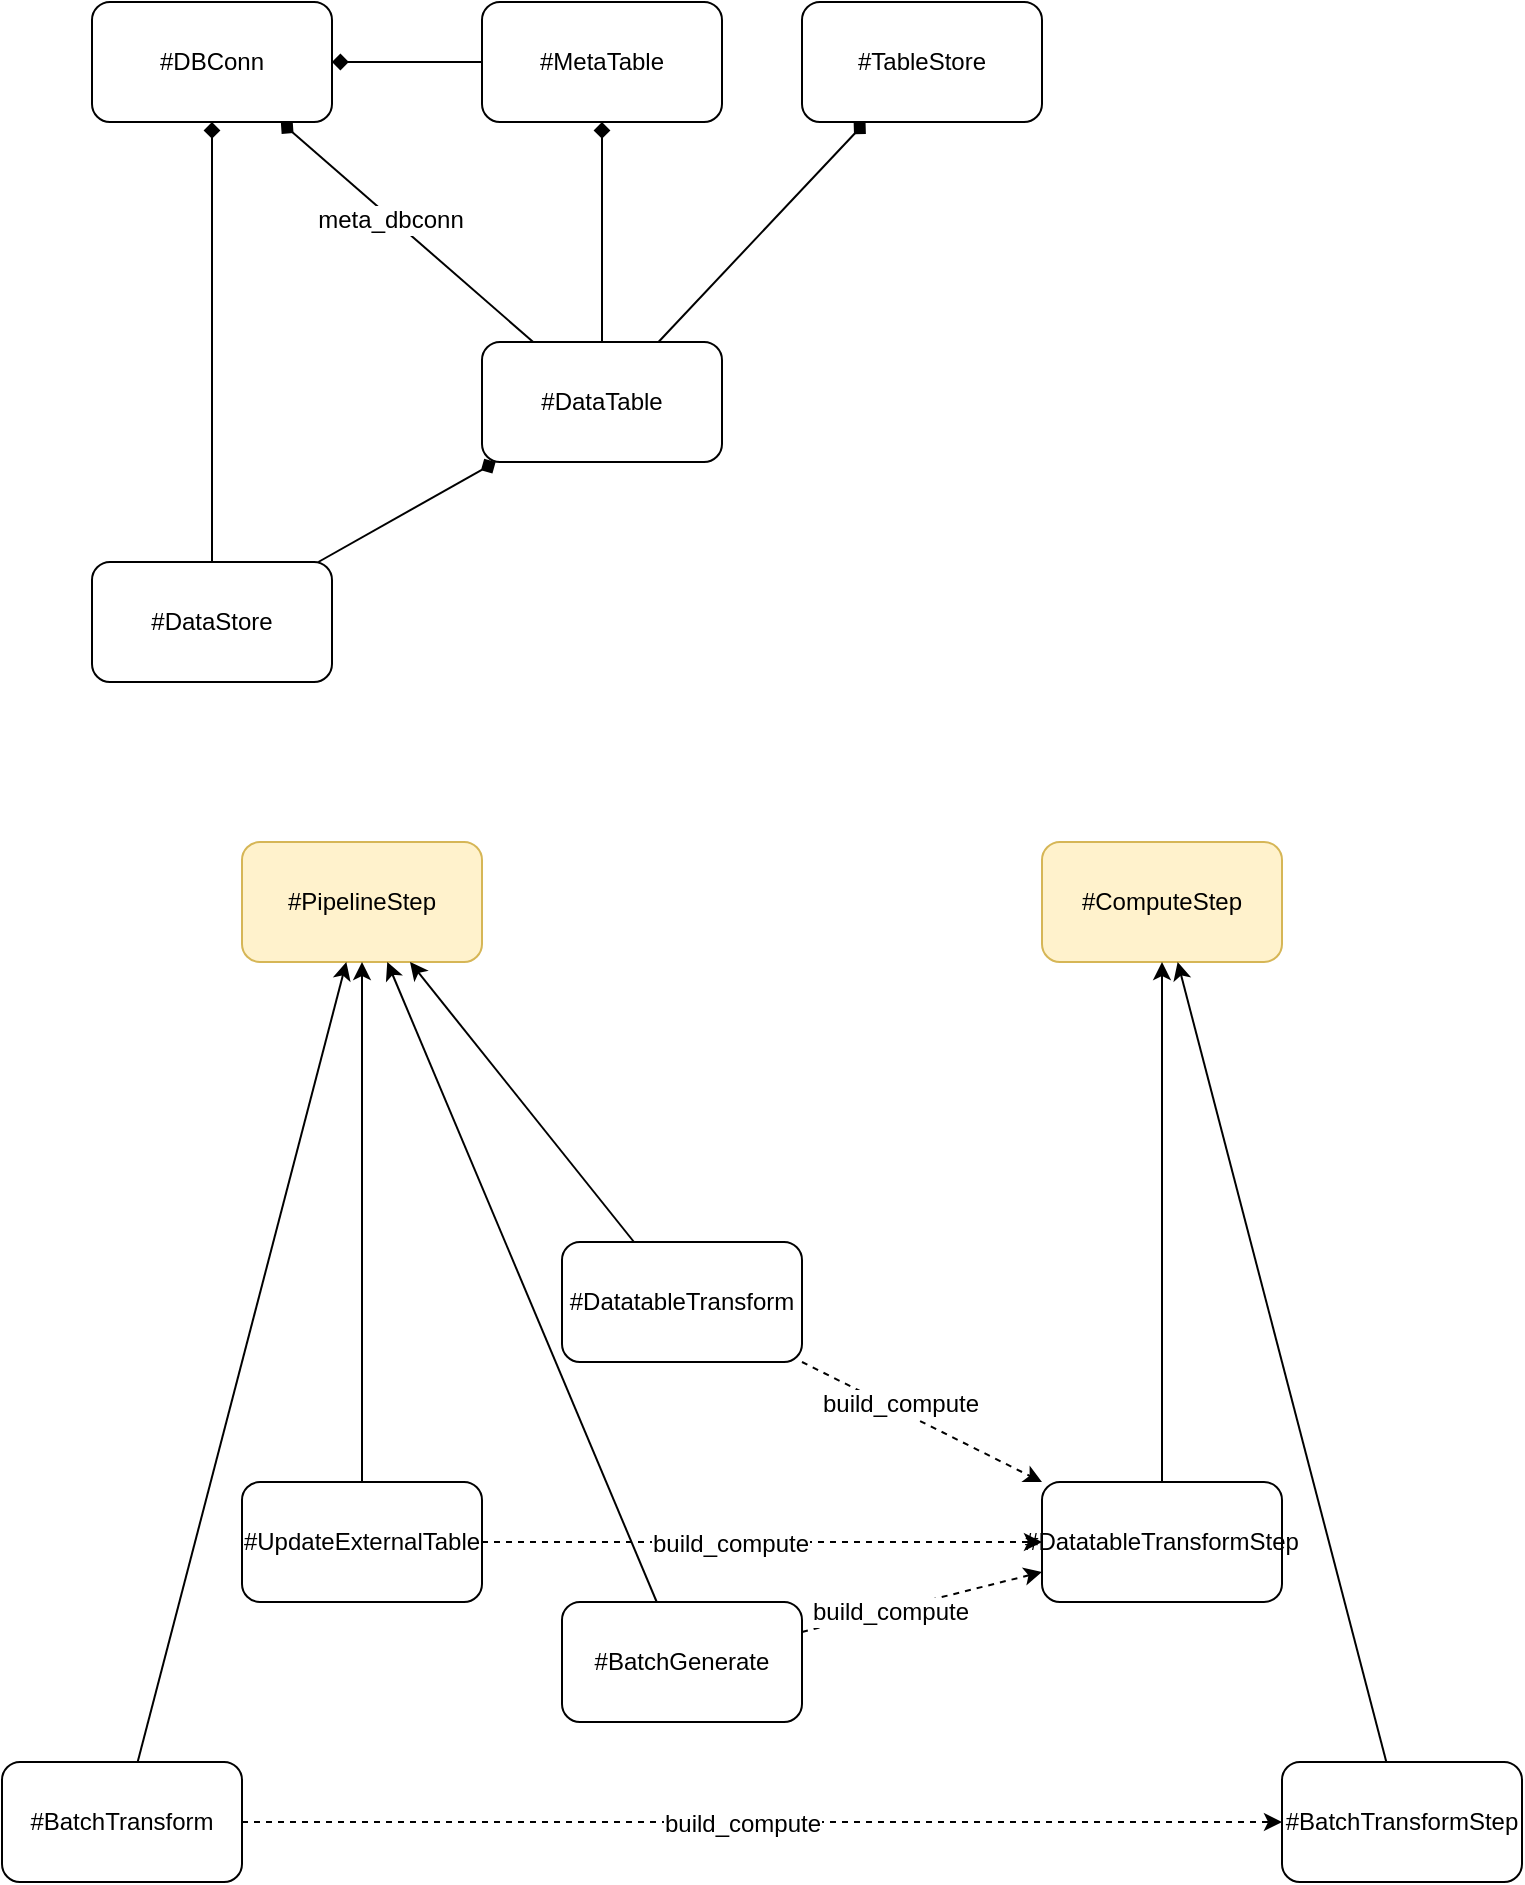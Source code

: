<mxfile>
    <diagram id="680uwpuYkj8ZMehc0VYk" name="Page-2">
        <mxGraphModel dx="1227" dy="1904" grid="1" gridSize="10" guides="1" tooltips="1" connect="1" arrows="1" fold="1" page="1" pageScale="1" pageWidth="850" pageHeight="1100" math="0" shadow="0">
            <root>
                <mxCell id="ur8WBRzY9eALHr9f39F1-0"/>
                <mxCell id="ur8WBRzY9eALHr9f39F1-1" parent="ur8WBRzY9eALHr9f39F1-0"/>
                <mxCell id="ur8WBRzY9eALHr9f39F1-2" value="&lt;div style=&quot;font-size: 12px; line-height: 19px;&quot;&gt;&lt;div style=&quot;line-height: 19px; font-size: 12px;&quot;&gt;&lt;span style=&quot;font-size: 12px;&quot;&gt;#PipelineStep&lt;/span&gt;&lt;/div&gt;&lt;/div&gt;" style="rounded=1;whiteSpace=wrap;html=1;labelBackgroundColor=none;fillColor=#fff2cc;strokeColor=#d6b656;fontColor=default;fontFamily=Helvetica;fontSize=12;" parent="ur8WBRzY9eALHr9f39F1-1" vertex="1">
                    <mxGeometry x="165" y="260" width="120" height="60" as="geometry"/>
                </mxCell>
                <mxCell id="ur8WBRzY9eALHr9f39F1-4" style="edgeStyle=none;html=1;fontColor=default;" parent="ur8WBRzY9eALHr9f39F1-1" source="ur8WBRzY9eALHr9f39F1-3" target="ur8WBRzY9eALHr9f39F1-2" edge="1">
                    <mxGeometry relative="1" as="geometry"/>
                </mxCell>
                <mxCell id="ur8WBRzY9eALHr9f39F1-21" style="edgeStyle=none;html=1;fontColor=default;dashed=1;" parent="ur8WBRzY9eALHr9f39F1-1" source="ur8WBRzY9eALHr9f39F1-3" target="ur8WBRzY9eALHr9f39F1-8" edge="1">
                    <mxGeometry relative="1" as="geometry"/>
                </mxCell>
                <mxCell id="ur8WBRzY9eALHr9f39F1-25" value="build_compute" style="edgeLabel;html=1;align=center;verticalAlign=middle;resizable=0;points=[];fontSize=12;fontFamily=Helvetica;fontColor=default;" parent="ur8WBRzY9eALHr9f39F1-21" vertex="1" connectable="0">
                    <mxGeometry x="-0.114" y="-1" relative="1" as="geometry">
                        <mxPoint as="offset"/>
                    </mxGeometry>
                </mxCell>
                <mxCell id="ur8WBRzY9eALHr9f39F1-3" value="&lt;div style=&quot;font-size: 12px; line-height: 19px;&quot;&gt;&lt;span style=&quot;font-size: 12px;&quot;&gt;#&lt;/span&gt;&lt;span style=&quot;font-size: 12px;&quot;&gt;UpdateExternalTable&lt;/span&gt;&lt;/div&gt;" style="rounded=1;whiteSpace=wrap;html=1;labelBackgroundColor=none;fontColor=default;fontStyle=0;fontSize=12;fontFamily=Helvetica;" parent="ur8WBRzY9eALHr9f39F1-1" vertex="1">
                    <mxGeometry x="165" y="580" width="120" height="60" as="geometry"/>
                </mxCell>
                <mxCell id="ur8WBRzY9eALHr9f39F1-6" style="edgeStyle=none;html=1;fontColor=default;" parent="ur8WBRzY9eALHr9f39F1-1" source="ur8WBRzY9eALHr9f39F1-5" target="ur8WBRzY9eALHr9f39F1-2" edge="1">
                    <mxGeometry relative="1" as="geometry"/>
                </mxCell>
                <mxCell id="ur8WBRzY9eALHr9f39F1-22" style="edgeStyle=none;html=1;fontColor=default;dashed=1;" parent="ur8WBRzY9eALHr9f39F1-1" source="ur8WBRzY9eALHr9f39F1-5" target="ur8WBRzY9eALHr9f39F1-8" edge="1">
                    <mxGeometry relative="1" as="geometry"/>
                </mxCell>
                <mxCell id="ur8WBRzY9eALHr9f39F1-24" value="build_compute" style="edgeLabel;html=1;align=center;verticalAlign=middle;resizable=0;points=[];fontSize=12;fontFamily=Helvetica;fontColor=default;" parent="ur8WBRzY9eALHr9f39F1-22" vertex="1" connectable="0">
                    <mxGeometry x="-0.22" y="3" relative="1" as="geometry">
                        <mxPoint as="offset"/>
                    </mxGeometry>
                </mxCell>
                <mxCell id="ur8WBRzY9eALHr9f39F1-5" value="#DatatableTransform" style="rounded=1;whiteSpace=wrap;html=1;labelBackgroundColor=none;fontColor=default;" parent="ur8WBRzY9eALHr9f39F1-1" vertex="1">
                    <mxGeometry x="325" y="460" width="120" height="60" as="geometry"/>
                </mxCell>
                <mxCell id="ur8WBRzY9eALHr9f39F1-7" value="#ComputeStep" style="rounded=1;whiteSpace=wrap;html=1;labelBackgroundColor=none;fillColor=#fff2cc;strokeColor=#d6b656;" parent="ur8WBRzY9eALHr9f39F1-1" vertex="1">
                    <mxGeometry x="565" y="260" width="120" height="60" as="geometry"/>
                </mxCell>
                <mxCell id="ur8WBRzY9eALHr9f39F1-9" style="edgeStyle=none;html=1;fontColor=default;" parent="ur8WBRzY9eALHr9f39F1-1" source="ur8WBRzY9eALHr9f39F1-8" target="ur8WBRzY9eALHr9f39F1-7" edge="1">
                    <mxGeometry relative="1" as="geometry"/>
                </mxCell>
                <mxCell id="ur8WBRzY9eALHr9f39F1-8" value="#DatatableTransformStep" style="rounded=1;whiteSpace=wrap;html=1;labelBackgroundColor=none;fontColor=default;" parent="ur8WBRzY9eALHr9f39F1-1" vertex="1">
                    <mxGeometry x="565" y="580" width="120" height="60" as="geometry"/>
                </mxCell>
                <mxCell id="ur8WBRzY9eALHr9f39F1-11" style="edgeStyle=none;html=1;fontColor=default;" parent="ur8WBRzY9eALHr9f39F1-1" source="ur8WBRzY9eALHr9f39F1-10" target="ur8WBRzY9eALHr9f39F1-2" edge="1">
                    <mxGeometry relative="1" as="geometry"/>
                </mxCell>
                <mxCell id="ur8WBRzY9eALHr9f39F1-14" style="edgeStyle=none;html=1;fontColor=default;dashed=1;" parent="ur8WBRzY9eALHr9f39F1-1" source="ur8WBRzY9eALHr9f39F1-10" target="ur8WBRzY9eALHr9f39F1-12" edge="1">
                    <mxGeometry relative="1" as="geometry"/>
                </mxCell>
                <mxCell id="ur8WBRzY9eALHr9f39F1-27" value="build_compute" style="edgeLabel;html=1;align=center;verticalAlign=middle;resizable=0;points=[];fontSize=12;fontFamily=Helvetica;fontColor=default;" parent="ur8WBRzY9eALHr9f39F1-14" vertex="1" connectable="0">
                    <mxGeometry x="-0.038" y="-1" relative="1" as="geometry">
                        <mxPoint as="offset"/>
                    </mxGeometry>
                </mxCell>
                <mxCell id="ur8WBRzY9eALHr9f39F1-10" value="#BatchTransform" style="rounded=1;whiteSpace=wrap;html=1;labelBackgroundColor=none;fontColor=default;" parent="ur8WBRzY9eALHr9f39F1-1" vertex="1">
                    <mxGeometry x="45" y="720" width="120" height="60" as="geometry"/>
                </mxCell>
                <mxCell id="ur8WBRzY9eALHr9f39F1-13" style="edgeStyle=none;html=1;fontColor=default;" parent="ur8WBRzY9eALHr9f39F1-1" source="ur8WBRzY9eALHr9f39F1-12" target="ur8WBRzY9eALHr9f39F1-7" edge="1">
                    <mxGeometry relative="1" as="geometry"/>
                </mxCell>
                <mxCell id="ur8WBRzY9eALHr9f39F1-12" value="#BatchTransformStep" style="rounded=1;whiteSpace=wrap;html=1;labelBackgroundColor=none;fontColor=default;" parent="ur8WBRzY9eALHr9f39F1-1" vertex="1">
                    <mxGeometry x="685" y="720" width="120" height="60" as="geometry"/>
                </mxCell>
                <mxCell id="ur8WBRzY9eALHr9f39F1-17" style="edgeStyle=none;html=1;fontColor=default;" parent="ur8WBRzY9eALHr9f39F1-1" source="ur8WBRzY9eALHr9f39F1-16" target="ur8WBRzY9eALHr9f39F1-2" edge="1">
                    <mxGeometry relative="1" as="geometry"/>
                </mxCell>
                <mxCell id="ur8WBRzY9eALHr9f39F1-20" style="edgeStyle=none;html=1;fontColor=default;dashed=1;" parent="ur8WBRzY9eALHr9f39F1-1" source="ur8WBRzY9eALHr9f39F1-16" target="ur8WBRzY9eALHr9f39F1-8" edge="1">
                    <mxGeometry relative="1" as="geometry"/>
                </mxCell>
                <mxCell id="ur8WBRzY9eALHr9f39F1-26" value="build_compute" style="edgeLabel;html=1;align=center;verticalAlign=middle;resizable=0;points=[];fontSize=12;fontFamily=Helvetica;fontColor=default;" parent="ur8WBRzY9eALHr9f39F1-20" vertex="1" connectable="0">
                    <mxGeometry x="-0.271" y="-1" relative="1" as="geometry">
                        <mxPoint as="offset"/>
                    </mxGeometry>
                </mxCell>
                <mxCell id="ur8WBRzY9eALHr9f39F1-16" value="#BatchGenerate" style="rounded=1;whiteSpace=wrap;html=1;labelBackgroundColor=none;fontColor=default;" parent="ur8WBRzY9eALHr9f39F1-1" vertex="1">
                    <mxGeometry x="325" y="640" width="120" height="60" as="geometry"/>
                </mxCell>
                <mxCell id="ur8WBRzY9eALHr9f39F1-29" style="edgeStyle=none;html=1;fontFamily=Helvetica;fontSize=12;fontColor=default;endArrow=diamond;endFill=1;strokeWidth=1;" parent="ur8WBRzY9eALHr9f39F1-1" source="ur8WBRzY9eALHr9f39F1-23" target="ur8WBRzY9eALHr9f39F1-28" edge="1">
                    <mxGeometry relative="1" as="geometry"/>
                </mxCell>
                <mxCell id="ur8WBRzY9eALHr9f39F1-30" value="meta_dbconn" style="edgeLabel;html=1;align=center;verticalAlign=middle;resizable=0;points=[];fontSize=12;fontFamily=Helvetica;fontColor=default;" parent="ur8WBRzY9eALHr9f39F1-29" vertex="1" connectable="0">
                    <mxGeometry x="0.121" y="1" relative="1" as="geometry">
                        <mxPoint as="offset"/>
                    </mxGeometry>
                </mxCell>
                <mxCell id="ur8WBRzY9eALHr9f39F1-32" style="edgeStyle=none;html=1;fontFamily=Helvetica;fontSize=12;fontColor=default;endArrow=diamond;endFill=1;strokeWidth=1;" parent="ur8WBRzY9eALHr9f39F1-1" source="ur8WBRzY9eALHr9f39F1-23" target="ur8WBRzY9eALHr9f39F1-31" edge="1">
                    <mxGeometry relative="1" as="geometry"/>
                </mxCell>
                <mxCell id="ur8WBRzY9eALHr9f39F1-34" style="edgeStyle=none;html=1;fontFamily=Helvetica;fontSize=12;fontColor=default;endArrow=diamond;endFill=1;strokeWidth=1;" parent="ur8WBRzY9eALHr9f39F1-1" source="ur8WBRzY9eALHr9f39F1-23" target="ur8WBRzY9eALHr9f39F1-33" edge="1">
                    <mxGeometry relative="1" as="geometry"/>
                </mxCell>
                <mxCell id="ur8WBRzY9eALHr9f39F1-23" value="#DataTable" style="rounded=1;whiteSpace=wrap;html=1;labelBackgroundColor=none;fontFamily=Helvetica;fontSize=12;fontColor=default;" parent="ur8WBRzY9eALHr9f39F1-1" vertex="1">
                    <mxGeometry x="285" y="10" width="120" height="60" as="geometry"/>
                </mxCell>
                <mxCell id="ur8WBRzY9eALHr9f39F1-28" value="#DBConn" style="rounded=1;whiteSpace=wrap;html=1;labelBackgroundColor=none;fontFamily=Helvetica;fontSize=12;fontColor=default;" parent="ur8WBRzY9eALHr9f39F1-1" vertex="1">
                    <mxGeometry x="90" y="-160" width="120" height="60" as="geometry"/>
                </mxCell>
                <mxCell id="ur8WBRzY9eALHr9f39F1-35" style="edgeStyle=none;html=1;fontFamily=Helvetica;fontSize=12;fontColor=default;endArrow=diamond;endFill=1;strokeWidth=1;" parent="ur8WBRzY9eALHr9f39F1-1" source="ur8WBRzY9eALHr9f39F1-31" target="ur8WBRzY9eALHr9f39F1-28" edge="1">
                    <mxGeometry relative="1" as="geometry"/>
                </mxCell>
                <mxCell id="ur8WBRzY9eALHr9f39F1-31" value="#MetaTable" style="rounded=1;whiteSpace=wrap;html=1;labelBackgroundColor=none;fontFamily=Helvetica;fontSize=12;fontColor=default;" parent="ur8WBRzY9eALHr9f39F1-1" vertex="1">
                    <mxGeometry x="285" y="-160" width="120" height="60" as="geometry"/>
                </mxCell>
                <mxCell id="ur8WBRzY9eALHr9f39F1-33" value="#TableStore" style="rounded=1;whiteSpace=wrap;html=1;labelBackgroundColor=none;fontFamily=Helvetica;fontSize=12;fontColor=default;" parent="ur8WBRzY9eALHr9f39F1-1" vertex="1">
                    <mxGeometry x="445" y="-160" width="120" height="60" as="geometry"/>
                </mxCell>
                <mxCell id="ur8WBRzY9eALHr9f39F1-37" style="edgeStyle=none;html=1;fontFamily=Helvetica;fontSize=12;fontColor=default;endArrow=diamond;endFill=1;strokeWidth=1;" parent="ur8WBRzY9eALHr9f39F1-1" source="ur8WBRzY9eALHr9f39F1-36" target="ur8WBRzY9eALHr9f39F1-28" edge="1">
                    <mxGeometry relative="1" as="geometry"/>
                </mxCell>
                <mxCell id="ur8WBRzY9eALHr9f39F1-38" style="edgeStyle=none;html=1;fontFamily=Helvetica;fontSize=12;fontColor=default;endArrow=diamond;endFill=1;strokeWidth=1;" parent="ur8WBRzY9eALHr9f39F1-1" source="ur8WBRzY9eALHr9f39F1-36" target="ur8WBRzY9eALHr9f39F1-23" edge="1">
                    <mxGeometry relative="1" as="geometry"/>
                </mxCell>
                <mxCell id="ur8WBRzY9eALHr9f39F1-36" value="#DataStore" style="rounded=1;whiteSpace=wrap;html=1;labelBackgroundColor=none;fontFamily=Helvetica;fontSize=12;fontColor=default;" parent="ur8WBRzY9eALHr9f39F1-1" vertex="1">
                    <mxGeometry x="90" y="120" width="120" height="60" as="geometry"/>
                </mxCell>
            </root>
        </mxGraphModel>
    </diagram>
    <diagram id="4cpcBgCK0zw-l1H84aH2" name="Page-1">
        <mxGraphModel dx="1227" dy="804" grid="1" gridSize="10" guides="1" tooltips="1" connect="1" arrows="1" fold="1" page="1" pageScale="1" pageWidth="827" pageHeight="1169" math="0" shadow="0">
            <root>
                <mxCell id="0"/>
                <mxCell id="9" value="Groups" style="locked=1;" parent="0"/>
                <mxCell id="10" value="Meta DB" style="whiteSpace=wrap;html=1;align=center;verticalAlign=top;fillColor=none;dashed=1;rounded=1;" parent="9" vertex="1">
                    <mxGeometry x="80" y="240" width="520" height="170" as="geometry"/>
                </mxCell>
                <mxCell id="19" value="Data DB" style="whiteSpace=wrap;html=1;align=center;verticalAlign=top;fillColor=none;dashed=1;rounded=1;" parent="9" vertex="1">
                    <mxGeometry x="160" y="40" width="520" height="170" as="geometry"/>
                </mxCell>
                <mxCell id="1" value="Entities" parent="0"/>
                <mxCell id="2" value="MetaStore" style="whiteSpace=wrap;html=1;rounded=1;" parent="1" vertex="1">
                    <mxGeometry x="20" y="470" width="120" height="60" as="geometry"/>
                </mxCell>
                <mxCell id="23" style="edgeStyle=orthogonalEdgeStyle;orthogonalLoop=1;jettySize=auto;html=1;entryX=0.5;entryY=1;entryDx=0;entryDy=0;exitX=0.75;exitY=0;exitDx=0;exitDy=0;curved=1;" parent="1" source="3" target="21" edge="1">
                    <mxGeometry relative="1" as="geometry"/>
                </mxCell>
                <mxCell id="28" style="edgeStyle=orthogonalEdgeStyle;curved=1;rounded=0;orthogonalLoop=1;jettySize=auto;html=1;entryX=0.25;entryY=1;entryDx=0;entryDy=0;exitX=0.25;exitY=0;exitDx=0;exitDy=0;" parent="1" source="3" target="2" edge="1">
                    <mxGeometry relative="1" as="geometry"/>
                </mxCell>
                <mxCell id="3" value="DataTable&lt;br&gt;(table1)" style="whiteSpace=wrap;html=1;rounded=1;" parent="1" vertex="1">
                    <mxGeometry x="160" y="640" width="120" height="60" as="geometry"/>
                </mxCell>
                <mxCell id="4" value="DataCatalog" style="whiteSpace=wrap;html=1;rounded=1;" parent="1" vertex="1">
                    <mxGeometry x="110" y="860" width="120" height="60" as="geometry"/>
                </mxCell>
                <mxCell id="5" value="Pipeline" style="whiteSpace=wrap;html=1;rounded=1;" parent="1" vertex="1">
                    <mxGeometry x="960" y="350" width="120" height="60" as="geometry"/>
                </mxCell>
                <mxCell id="24" style="edgeStyle=orthogonalEdgeStyle;orthogonalLoop=1;jettySize=auto;html=1;exitX=0.75;exitY=0;exitDx=0;exitDy=0;entryX=0.5;entryY=1;entryDx=0;entryDy=0;curved=1;" parent="1" source="6" target="22" edge="1">
                    <mxGeometry relative="1" as="geometry"/>
                </mxCell>
                <mxCell id="29" style="edgeStyle=orthogonalEdgeStyle;curved=1;rounded=0;orthogonalLoop=1;jettySize=auto;html=1;entryX=0.75;entryY=1;entryDx=0;entryDy=0;exitX=0.25;exitY=0;exitDx=0;exitDy=0;" parent="1" source="6" target="2" edge="1">
                    <mxGeometry relative="1" as="geometry"/>
                </mxCell>
                <mxCell id="6" value="DataTable&lt;br&gt;(table2)" style="whiteSpace=wrap;html=1;rounded=1;" parent="1" vertex="1">
                    <mxGeometry x="390" y="640" width="120" height="60" as="geometry"/>
                </mxCell>
                <mxCell id="7" value="table1_meta" style="shape=cylinder3;whiteSpace=wrap;html=1;boundedLbl=1;backgroundOutline=1;size=15;rounded=1;" parent="1" vertex="1">
                    <mxGeometry x="160" y="280" width="100" height="80" as="geometry"/>
                </mxCell>
                <mxCell id="11" value="table1_data" style="shape=cylinder3;whiteSpace=wrap;html=1;boundedLbl=1;backgroundOutline=1;size=15;rounded=1;" parent="1" vertex="1">
                    <mxGeometry x="240" y="80" width="100" height="80" as="geometry"/>
                </mxCell>
                <mxCell id="12" value="table2_meta" style="shape=cylinder3;whiteSpace=wrap;html=1;boundedLbl=1;backgroundOutline=1;size=15;rounded=1;" parent="1" vertex="1">
                    <mxGeometry x="400" y="280" width="100" height="80" as="geometry"/>
                </mxCell>
                <mxCell id="16" value="meta" style="edgeStyle=orthogonalEdgeStyle;orthogonalLoop=1;jettySize=auto;html=1;exitX=0.75;exitY=0;exitDx=0;exitDy=0;entryX=0.5;entryY=1;entryDx=0;entryDy=0;entryPerimeter=0;curved=1;" parent="1" source="2" target="12" edge="1">
                    <mxGeometry relative="1" as="geometry">
                        <mxPoint x="620" y="510" as="sourcePoint"/>
                        <mxPoint x="620" y="350" as="targetPoint"/>
                    </mxGeometry>
                </mxCell>
                <mxCell id="17" style="edgeStyle=orthogonalEdgeStyle;orthogonalLoop=1;jettySize=auto;html=1;entryX=0.5;entryY=1;entryDx=0;entryDy=0;entryPerimeter=0;curved=1;exitX=0.25;exitY=0;exitDx=0;exitDy=0;" parent="1" source="2" target="7" edge="1">
                    <mxGeometry relative="1" as="geometry">
                        <mxPoint x="70" y="500" as="sourcePoint"/>
                        <mxPoint x="70" y="340" as="targetPoint"/>
                    </mxGeometry>
                </mxCell>
                <mxCell id="18" value="meta" style="edgeLabel;html=1;align=center;verticalAlign=middle;resizable=0;points=[];rounded=1;" parent="17" vertex="1" connectable="0">
                    <mxGeometry x="-0.013" y="1" relative="1" as="geometry">
                        <mxPoint as="offset"/>
                    </mxGeometry>
                </mxCell>
                <mxCell id="20" value="table2_data" style="shape=cylinder3;whiteSpace=wrap;html=1;boundedLbl=1;backgroundOutline=1;size=15;rounded=1;" parent="1" vertex="1">
                    <mxGeometry x="480" y="80" width="100" height="80" as="geometry"/>
                </mxCell>
                <mxCell id="25" style="edgeStyle=orthogonalEdgeStyle;orthogonalLoop=1;jettySize=auto;html=1;exitX=0.5;exitY=0;exitDx=0;exitDy=0;curved=1;" parent="1" source="21" target="11" edge="1">
                    <mxGeometry relative="1" as="geometry"/>
                </mxCell>
                <mxCell id="21" value="DataTable_SQLStore&lt;br&gt;(table1)" style="whiteSpace=wrap;html=1;rounded=1;" parent="1" vertex="1">
                    <mxGeometry x="230" y="480" width="120" height="60" as="geometry"/>
                </mxCell>
                <mxCell id="26" style="edgeStyle=orthogonalEdgeStyle;orthogonalLoop=1;jettySize=auto;html=1;exitX=0.5;exitY=0;exitDx=0;exitDy=0;curved=1;" parent="1" source="22" target="20" edge="1">
                    <mxGeometry relative="1" as="geometry"/>
                </mxCell>
                <mxCell id="22" value="DataTable_SQLStore&lt;br&gt;(table2)" style="whiteSpace=wrap;html=1;rounded=1;" parent="1" vertex="1">
                    <mxGeometry x="470" y="480" width="120" height="60" as="geometry"/>
                </mxCell>
            </root>
        </mxGraphModel>
    </diagram>
</mxfile>